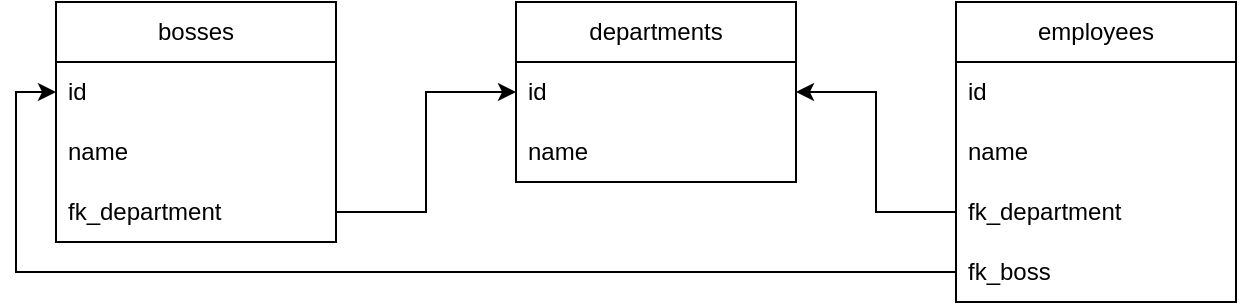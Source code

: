 <mxfile version="21.5.0" type="device">
  <diagram name="Страница 1" id="X34a-5wBIqM9hUiU3OEM">
    <mxGraphModel dx="652" dy="564" grid="1" gridSize="10" guides="1" tooltips="1" connect="1" arrows="1" fold="1" page="1" pageScale="1" pageWidth="827" pageHeight="1169" math="0" shadow="0">
      <root>
        <mxCell id="0" />
        <mxCell id="1" parent="0" />
        <mxCell id="9U_pBiP19M56-fvxwbCo-1" value="employees" style="swimlane;fontStyle=0;childLayout=stackLayout;horizontal=1;startSize=30;horizontalStack=0;resizeParent=1;resizeParentMax=0;resizeLast=0;collapsible=1;marginBottom=0;whiteSpace=wrap;html=1;" vertex="1" parent="1">
          <mxGeometry x="540" y="440" width="140" height="150" as="geometry" />
        </mxCell>
        <mxCell id="9U_pBiP19M56-fvxwbCo-2" value="id" style="text;strokeColor=none;fillColor=none;align=left;verticalAlign=middle;spacingLeft=4;spacingRight=4;overflow=hidden;points=[[0,0.5],[1,0.5]];portConstraint=eastwest;rotatable=0;whiteSpace=wrap;html=1;" vertex="1" parent="9U_pBiP19M56-fvxwbCo-1">
          <mxGeometry y="30" width="140" height="30" as="geometry" />
        </mxCell>
        <mxCell id="9U_pBiP19M56-fvxwbCo-3" value="name" style="text;strokeColor=none;fillColor=none;align=left;verticalAlign=middle;spacingLeft=4;spacingRight=4;overflow=hidden;points=[[0,0.5],[1,0.5]];portConstraint=eastwest;rotatable=0;whiteSpace=wrap;html=1;" vertex="1" parent="9U_pBiP19M56-fvxwbCo-1">
          <mxGeometry y="60" width="140" height="30" as="geometry" />
        </mxCell>
        <mxCell id="9U_pBiP19M56-fvxwbCo-4" value="fk_department" style="text;strokeColor=none;fillColor=none;align=left;verticalAlign=middle;spacingLeft=4;spacingRight=4;overflow=hidden;points=[[0,0.5],[1,0.5]];portConstraint=eastwest;rotatable=0;whiteSpace=wrap;html=1;" vertex="1" parent="9U_pBiP19M56-fvxwbCo-1">
          <mxGeometry y="90" width="140" height="30" as="geometry" />
        </mxCell>
        <mxCell id="9U_pBiP19M56-fvxwbCo-5" value="fk_boss" style="text;strokeColor=none;fillColor=none;align=left;verticalAlign=middle;spacingLeft=4;spacingRight=4;overflow=hidden;points=[[0,0.5],[1,0.5]];portConstraint=eastwest;rotatable=0;whiteSpace=wrap;html=1;" vertex="1" parent="9U_pBiP19M56-fvxwbCo-1">
          <mxGeometry y="120" width="140" height="30" as="geometry" />
        </mxCell>
        <mxCell id="9U_pBiP19M56-fvxwbCo-6" value="bosses" style="swimlane;fontStyle=0;childLayout=stackLayout;horizontal=1;startSize=30;horizontalStack=0;resizeParent=1;resizeParentMax=0;resizeLast=0;collapsible=1;marginBottom=0;whiteSpace=wrap;html=1;" vertex="1" parent="1">
          <mxGeometry x="90" y="440" width="140" height="120" as="geometry" />
        </mxCell>
        <mxCell id="9U_pBiP19M56-fvxwbCo-7" value="id" style="text;strokeColor=none;fillColor=none;align=left;verticalAlign=middle;spacingLeft=4;spacingRight=4;overflow=hidden;points=[[0,0.5],[1,0.5]];portConstraint=eastwest;rotatable=0;whiteSpace=wrap;html=1;" vertex="1" parent="9U_pBiP19M56-fvxwbCo-6">
          <mxGeometry y="30" width="140" height="30" as="geometry" />
        </mxCell>
        <mxCell id="9U_pBiP19M56-fvxwbCo-8" value="name" style="text;strokeColor=none;fillColor=none;align=left;verticalAlign=middle;spacingLeft=4;spacingRight=4;overflow=hidden;points=[[0,0.5],[1,0.5]];portConstraint=eastwest;rotatable=0;whiteSpace=wrap;html=1;" vertex="1" parent="9U_pBiP19M56-fvxwbCo-6">
          <mxGeometry y="60" width="140" height="30" as="geometry" />
        </mxCell>
        <mxCell id="9U_pBiP19M56-fvxwbCo-9" value="fk_department" style="text;strokeColor=none;fillColor=none;align=left;verticalAlign=middle;spacingLeft=4;spacingRight=4;overflow=hidden;points=[[0,0.5],[1,0.5]];portConstraint=eastwest;rotatable=0;whiteSpace=wrap;html=1;" vertex="1" parent="9U_pBiP19M56-fvxwbCo-6">
          <mxGeometry y="90" width="140" height="30" as="geometry" />
        </mxCell>
        <mxCell id="9U_pBiP19M56-fvxwbCo-11" value="departments" style="swimlane;fontStyle=0;childLayout=stackLayout;horizontal=1;startSize=30;horizontalStack=0;resizeParent=1;resizeParentMax=0;resizeLast=0;collapsible=1;marginBottom=0;whiteSpace=wrap;html=1;" vertex="1" parent="1">
          <mxGeometry x="320" y="440" width="140" height="90" as="geometry" />
        </mxCell>
        <mxCell id="9U_pBiP19M56-fvxwbCo-12" value="id" style="text;strokeColor=none;fillColor=none;align=left;verticalAlign=middle;spacingLeft=4;spacingRight=4;overflow=hidden;points=[[0,0.5],[1,0.5]];portConstraint=eastwest;rotatable=0;whiteSpace=wrap;html=1;" vertex="1" parent="9U_pBiP19M56-fvxwbCo-11">
          <mxGeometry y="30" width="140" height="30" as="geometry" />
        </mxCell>
        <mxCell id="9U_pBiP19M56-fvxwbCo-13" value="name" style="text;strokeColor=none;fillColor=none;align=left;verticalAlign=middle;spacingLeft=4;spacingRight=4;overflow=hidden;points=[[0,0.5],[1,0.5]];portConstraint=eastwest;rotatable=0;whiteSpace=wrap;html=1;" vertex="1" parent="9U_pBiP19M56-fvxwbCo-11">
          <mxGeometry y="60" width="140" height="30" as="geometry" />
        </mxCell>
        <mxCell id="9U_pBiP19M56-fvxwbCo-15" style="edgeStyle=orthogonalEdgeStyle;rounded=0;orthogonalLoop=1;jettySize=auto;html=1;entryX=0;entryY=0.5;entryDx=0;entryDy=0;" edge="1" parent="1" source="9U_pBiP19M56-fvxwbCo-9" target="9U_pBiP19M56-fvxwbCo-12">
          <mxGeometry relative="1" as="geometry" />
        </mxCell>
        <mxCell id="9U_pBiP19M56-fvxwbCo-16" style="edgeStyle=orthogonalEdgeStyle;rounded=0;orthogonalLoop=1;jettySize=auto;html=1;entryX=1;entryY=0.5;entryDx=0;entryDy=0;" edge="1" parent="1" source="9U_pBiP19M56-fvxwbCo-4" target="9U_pBiP19M56-fvxwbCo-12">
          <mxGeometry relative="1" as="geometry" />
        </mxCell>
        <mxCell id="9U_pBiP19M56-fvxwbCo-17" style="edgeStyle=orthogonalEdgeStyle;rounded=0;orthogonalLoop=1;jettySize=auto;html=1;entryX=0;entryY=0.5;entryDx=0;entryDy=0;" edge="1" parent="1" source="9U_pBiP19M56-fvxwbCo-5" target="9U_pBiP19M56-fvxwbCo-7">
          <mxGeometry relative="1" as="geometry">
            <Array as="points">
              <mxPoint x="70" y="575" />
              <mxPoint x="70" y="485" />
            </Array>
          </mxGeometry>
        </mxCell>
      </root>
    </mxGraphModel>
  </diagram>
</mxfile>
